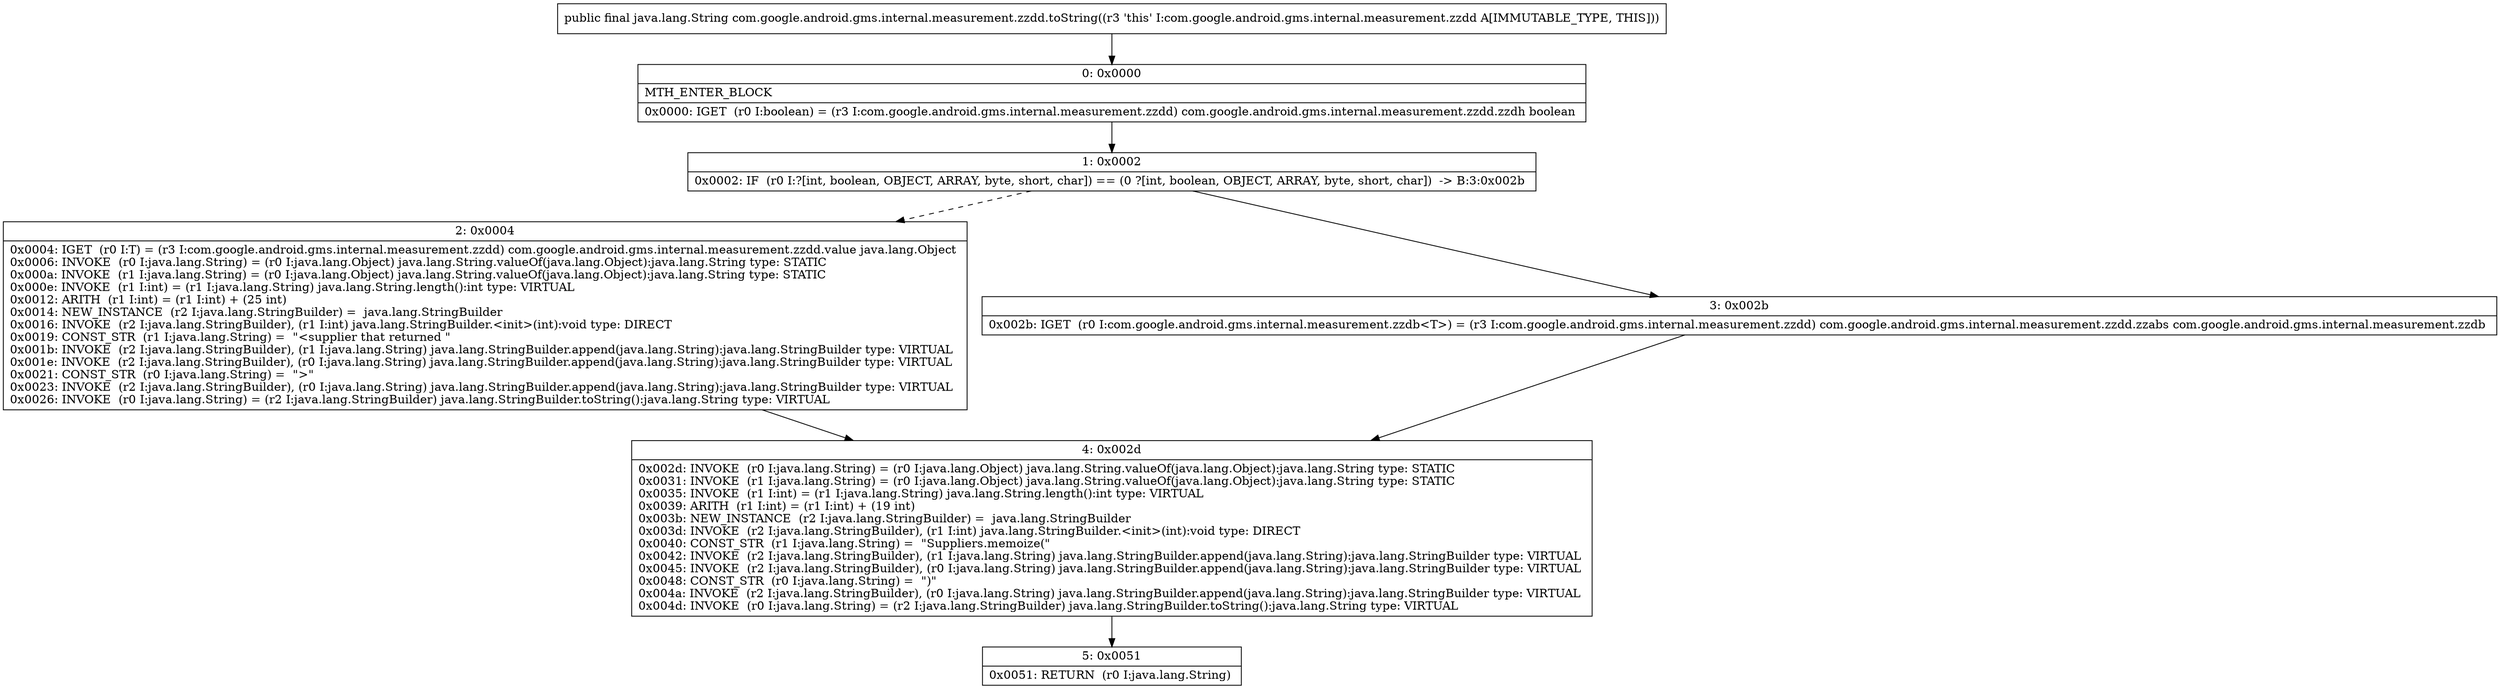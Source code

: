 digraph "CFG forcom.google.android.gms.internal.measurement.zzdd.toString()Ljava\/lang\/String;" {
Node_0 [shape=record,label="{0\:\ 0x0000|MTH_ENTER_BLOCK\l|0x0000: IGET  (r0 I:boolean) = (r3 I:com.google.android.gms.internal.measurement.zzdd) com.google.android.gms.internal.measurement.zzdd.zzdh boolean \l}"];
Node_1 [shape=record,label="{1\:\ 0x0002|0x0002: IF  (r0 I:?[int, boolean, OBJECT, ARRAY, byte, short, char]) == (0 ?[int, boolean, OBJECT, ARRAY, byte, short, char])  \-\> B:3:0x002b \l}"];
Node_2 [shape=record,label="{2\:\ 0x0004|0x0004: IGET  (r0 I:T) = (r3 I:com.google.android.gms.internal.measurement.zzdd) com.google.android.gms.internal.measurement.zzdd.value java.lang.Object \l0x0006: INVOKE  (r0 I:java.lang.String) = (r0 I:java.lang.Object) java.lang.String.valueOf(java.lang.Object):java.lang.String type: STATIC \l0x000a: INVOKE  (r1 I:java.lang.String) = (r0 I:java.lang.Object) java.lang.String.valueOf(java.lang.Object):java.lang.String type: STATIC \l0x000e: INVOKE  (r1 I:int) = (r1 I:java.lang.String) java.lang.String.length():int type: VIRTUAL \l0x0012: ARITH  (r1 I:int) = (r1 I:int) + (25 int) \l0x0014: NEW_INSTANCE  (r2 I:java.lang.StringBuilder) =  java.lang.StringBuilder \l0x0016: INVOKE  (r2 I:java.lang.StringBuilder), (r1 I:int) java.lang.StringBuilder.\<init\>(int):void type: DIRECT \l0x0019: CONST_STR  (r1 I:java.lang.String) =  \"\<supplier that returned \" \l0x001b: INVOKE  (r2 I:java.lang.StringBuilder), (r1 I:java.lang.String) java.lang.StringBuilder.append(java.lang.String):java.lang.StringBuilder type: VIRTUAL \l0x001e: INVOKE  (r2 I:java.lang.StringBuilder), (r0 I:java.lang.String) java.lang.StringBuilder.append(java.lang.String):java.lang.StringBuilder type: VIRTUAL \l0x0021: CONST_STR  (r0 I:java.lang.String) =  \"\>\" \l0x0023: INVOKE  (r2 I:java.lang.StringBuilder), (r0 I:java.lang.String) java.lang.StringBuilder.append(java.lang.String):java.lang.StringBuilder type: VIRTUAL \l0x0026: INVOKE  (r0 I:java.lang.String) = (r2 I:java.lang.StringBuilder) java.lang.StringBuilder.toString():java.lang.String type: VIRTUAL \l}"];
Node_3 [shape=record,label="{3\:\ 0x002b|0x002b: IGET  (r0 I:com.google.android.gms.internal.measurement.zzdb\<T\>) = (r3 I:com.google.android.gms.internal.measurement.zzdd) com.google.android.gms.internal.measurement.zzdd.zzabs com.google.android.gms.internal.measurement.zzdb \l}"];
Node_4 [shape=record,label="{4\:\ 0x002d|0x002d: INVOKE  (r0 I:java.lang.String) = (r0 I:java.lang.Object) java.lang.String.valueOf(java.lang.Object):java.lang.String type: STATIC \l0x0031: INVOKE  (r1 I:java.lang.String) = (r0 I:java.lang.Object) java.lang.String.valueOf(java.lang.Object):java.lang.String type: STATIC \l0x0035: INVOKE  (r1 I:int) = (r1 I:java.lang.String) java.lang.String.length():int type: VIRTUAL \l0x0039: ARITH  (r1 I:int) = (r1 I:int) + (19 int) \l0x003b: NEW_INSTANCE  (r2 I:java.lang.StringBuilder) =  java.lang.StringBuilder \l0x003d: INVOKE  (r2 I:java.lang.StringBuilder), (r1 I:int) java.lang.StringBuilder.\<init\>(int):void type: DIRECT \l0x0040: CONST_STR  (r1 I:java.lang.String) =  \"Suppliers.memoize(\" \l0x0042: INVOKE  (r2 I:java.lang.StringBuilder), (r1 I:java.lang.String) java.lang.StringBuilder.append(java.lang.String):java.lang.StringBuilder type: VIRTUAL \l0x0045: INVOKE  (r2 I:java.lang.StringBuilder), (r0 I:java.lang.String) java.lang.StringBuilder.append(java.lang.String):java.lang.StringBuilder type: VIRTUAL \l0x0048: CONST_STR  (r0 I:java.lang.String) =  \")\" \l0x004a: INVOKE  (r2 I:java.lang.StringBuilder), (r0 I:java.lang.String) java.lang.StringBuilder.append(java.lang.String):java.lang.StringBuilder type: VIRTUAL \l0x004d: INVOKE  (r0 I:java.lang.String) = (r2 I:java.lang.StringBuilder) java.lang.StringBuilder.toString():java.lang.String type: VIRTUAL \l}"];
Node_5 [shape=record,label="{5\:\ 0x0051|0x0051: RETURN  (r0 I:java.lang.String) \l}"];
MethodNode[shape=record,label="{public final java.lang.String com.google.android.gms.internal.measurement.zzdd.toString((r3 'this' I:com.google.android.gms.internal.measurement.zzdd A[IMMUTABLE_TYPE, THIS])) }"];
MethodNode -> Node_0;
Node_0 -> Node_1;
Node_1 -> Node_2[style=dashed];
Node_1 -> Node_3;
Node_2 -> Node_4;
Node_3 -> Node_4;
Node_4 -> Node_5;
}


